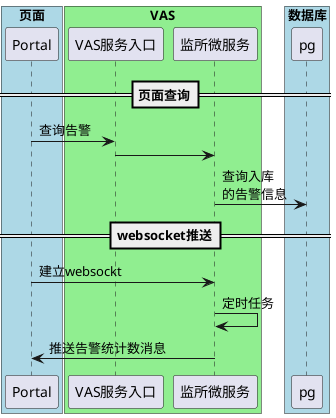 @startuml
box "页面" #LightBlue
participant "Portal" as portal
end box

box "VAS" #Lightgreen
participant "VAS服务入口" as gateway
participant "监所微服务" as dorm
end box

box "数据库" #LightBlue
participant "pg" as pg
end box

==页面查询==
portal ->gateway:查询告警
gateway->dorm
dorm->pg:查询入库\n的告警信息

==websocket推送==
portal ->dorm:建立websockt
dorm->dorm:定时任务
dorm->portal:推送告警统计数消息
@enduml